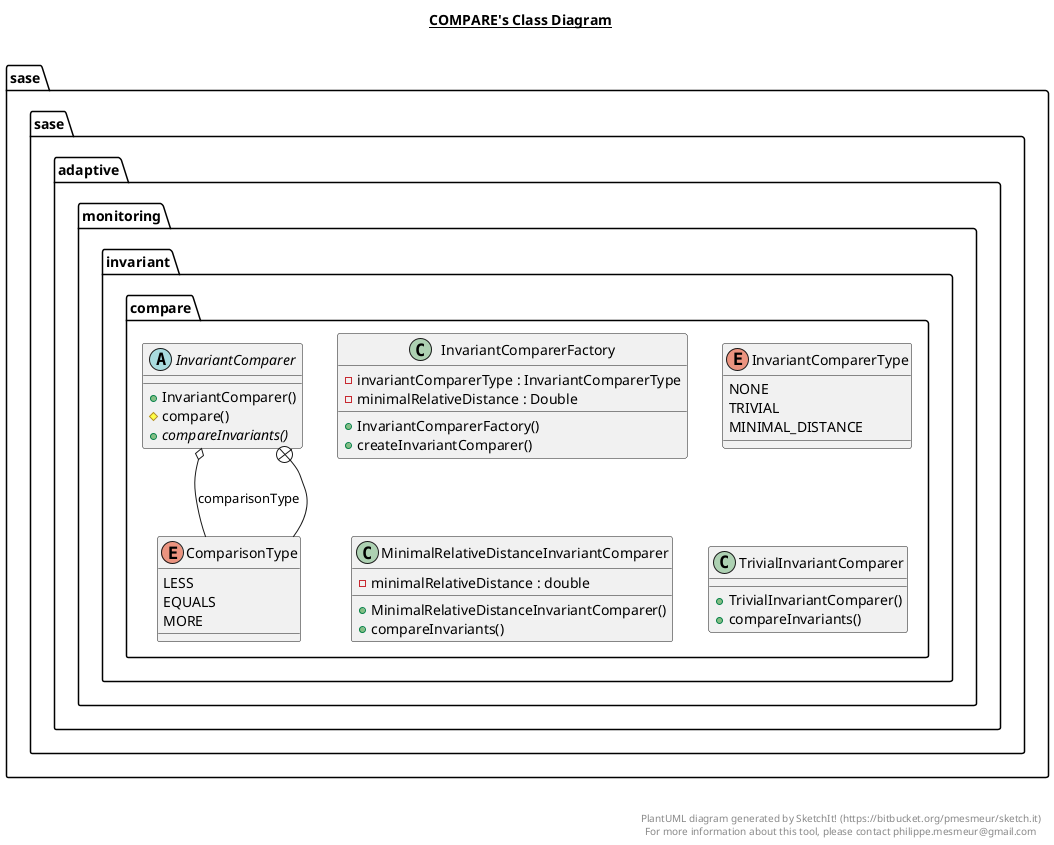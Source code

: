 @startuml

title __COMPARE's Class Diagram__\n

  package sase.sase.adaptive.monitoring {
    package sase.sase.adaptive.monitoring.invariant {
      package sase.sase.adaptive.monitoring.invariant.compare {
        abstract class InvariantComparer {
            + InvariantComparer()
            # compare()
            {abstract} + compareInvariants()
        }
      }
    }
  }
  

  package sase.sase.adaptive.monitoring {
    package sase.sase.adaptive.monitoring.invariant {
      package sase.sase.adaptive.monitoring.invariant.compare {
        enum ComparisonType {
          LESS
          EQUALS
          MORE
        }
      }
    }
  }
  

  package sase.sase.adaptive.monitoring {
    package sase.sase.adaptive.monitoring.invariant {
      package sase.sase.adaptive.monitoring.invariant.compare {
        class InvariantComparerFactory {
            - invariantComparerType : InvariantComparerType
            - minimalRelativeDistance : Double
            + InvariantComparerFactory()
            + createInvariantComparer()
        }
      }
    }
  }
  

  package sase.sase.adaptive.monitoring {
    package sase.sase.adaptive.monitoring.invariant {
      package sase.sase.adaptive.monitoring.invariant.compare {
        enum InvariantComparerType {
          NONE
          TRIVIAL
          MINIMAL_DISTANCE
        }
      }
    }
  }
  

  package sase.sase.adaptive.monitoring {
    package sase.sase.adaptive.monitoring.invariant {
      package sase.sase.adaptive.monitoring.invariant.compare {
        class MinimalRelativeDistanceInvariantComparer {
            - minimalRelativeDistance : double
            + MinimalRelativeDistanceInvariantComparer()
            + compareInvariants()
        }
      }
    }
  }
  

  package sase.sase.adaptive.monitoring {
    package sase.sase.adaptive.monitoring.invariant {
      package sase.sase.adaptive.monitoring.invariant.compare {
        class TrivialInvariantComparer {
            + TrivialInvariantComparer()
            + compareInvariants()
        }
      }
    }
  }
  

  InvariantComparer o-- ComparisonType : comparisonType
  InvariantComparer +-down- ComparisonType


right footer


PlantUML diagram generated by SketchIt! (https://bitbucket.org/pmesmeur/sketch.it)
For more information about this tool, please contact philippe.mesmeur@gmail.com
endfooter

@enduml
